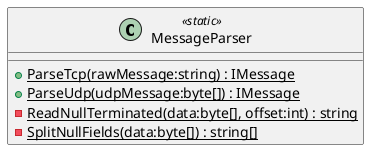 @startuml
class MessageParser <<static>> {
    + {static} ParseTcp(rawMessage:string) : IMessage
    + {static} ParseUdp(udpMessage:byte[]) : IMessage
    - {static} ReadNullTerminated(data:byte[], offset:int) : string
    - {static} SplitNullFields(data:byte[]) : string[]
}
@enduml

